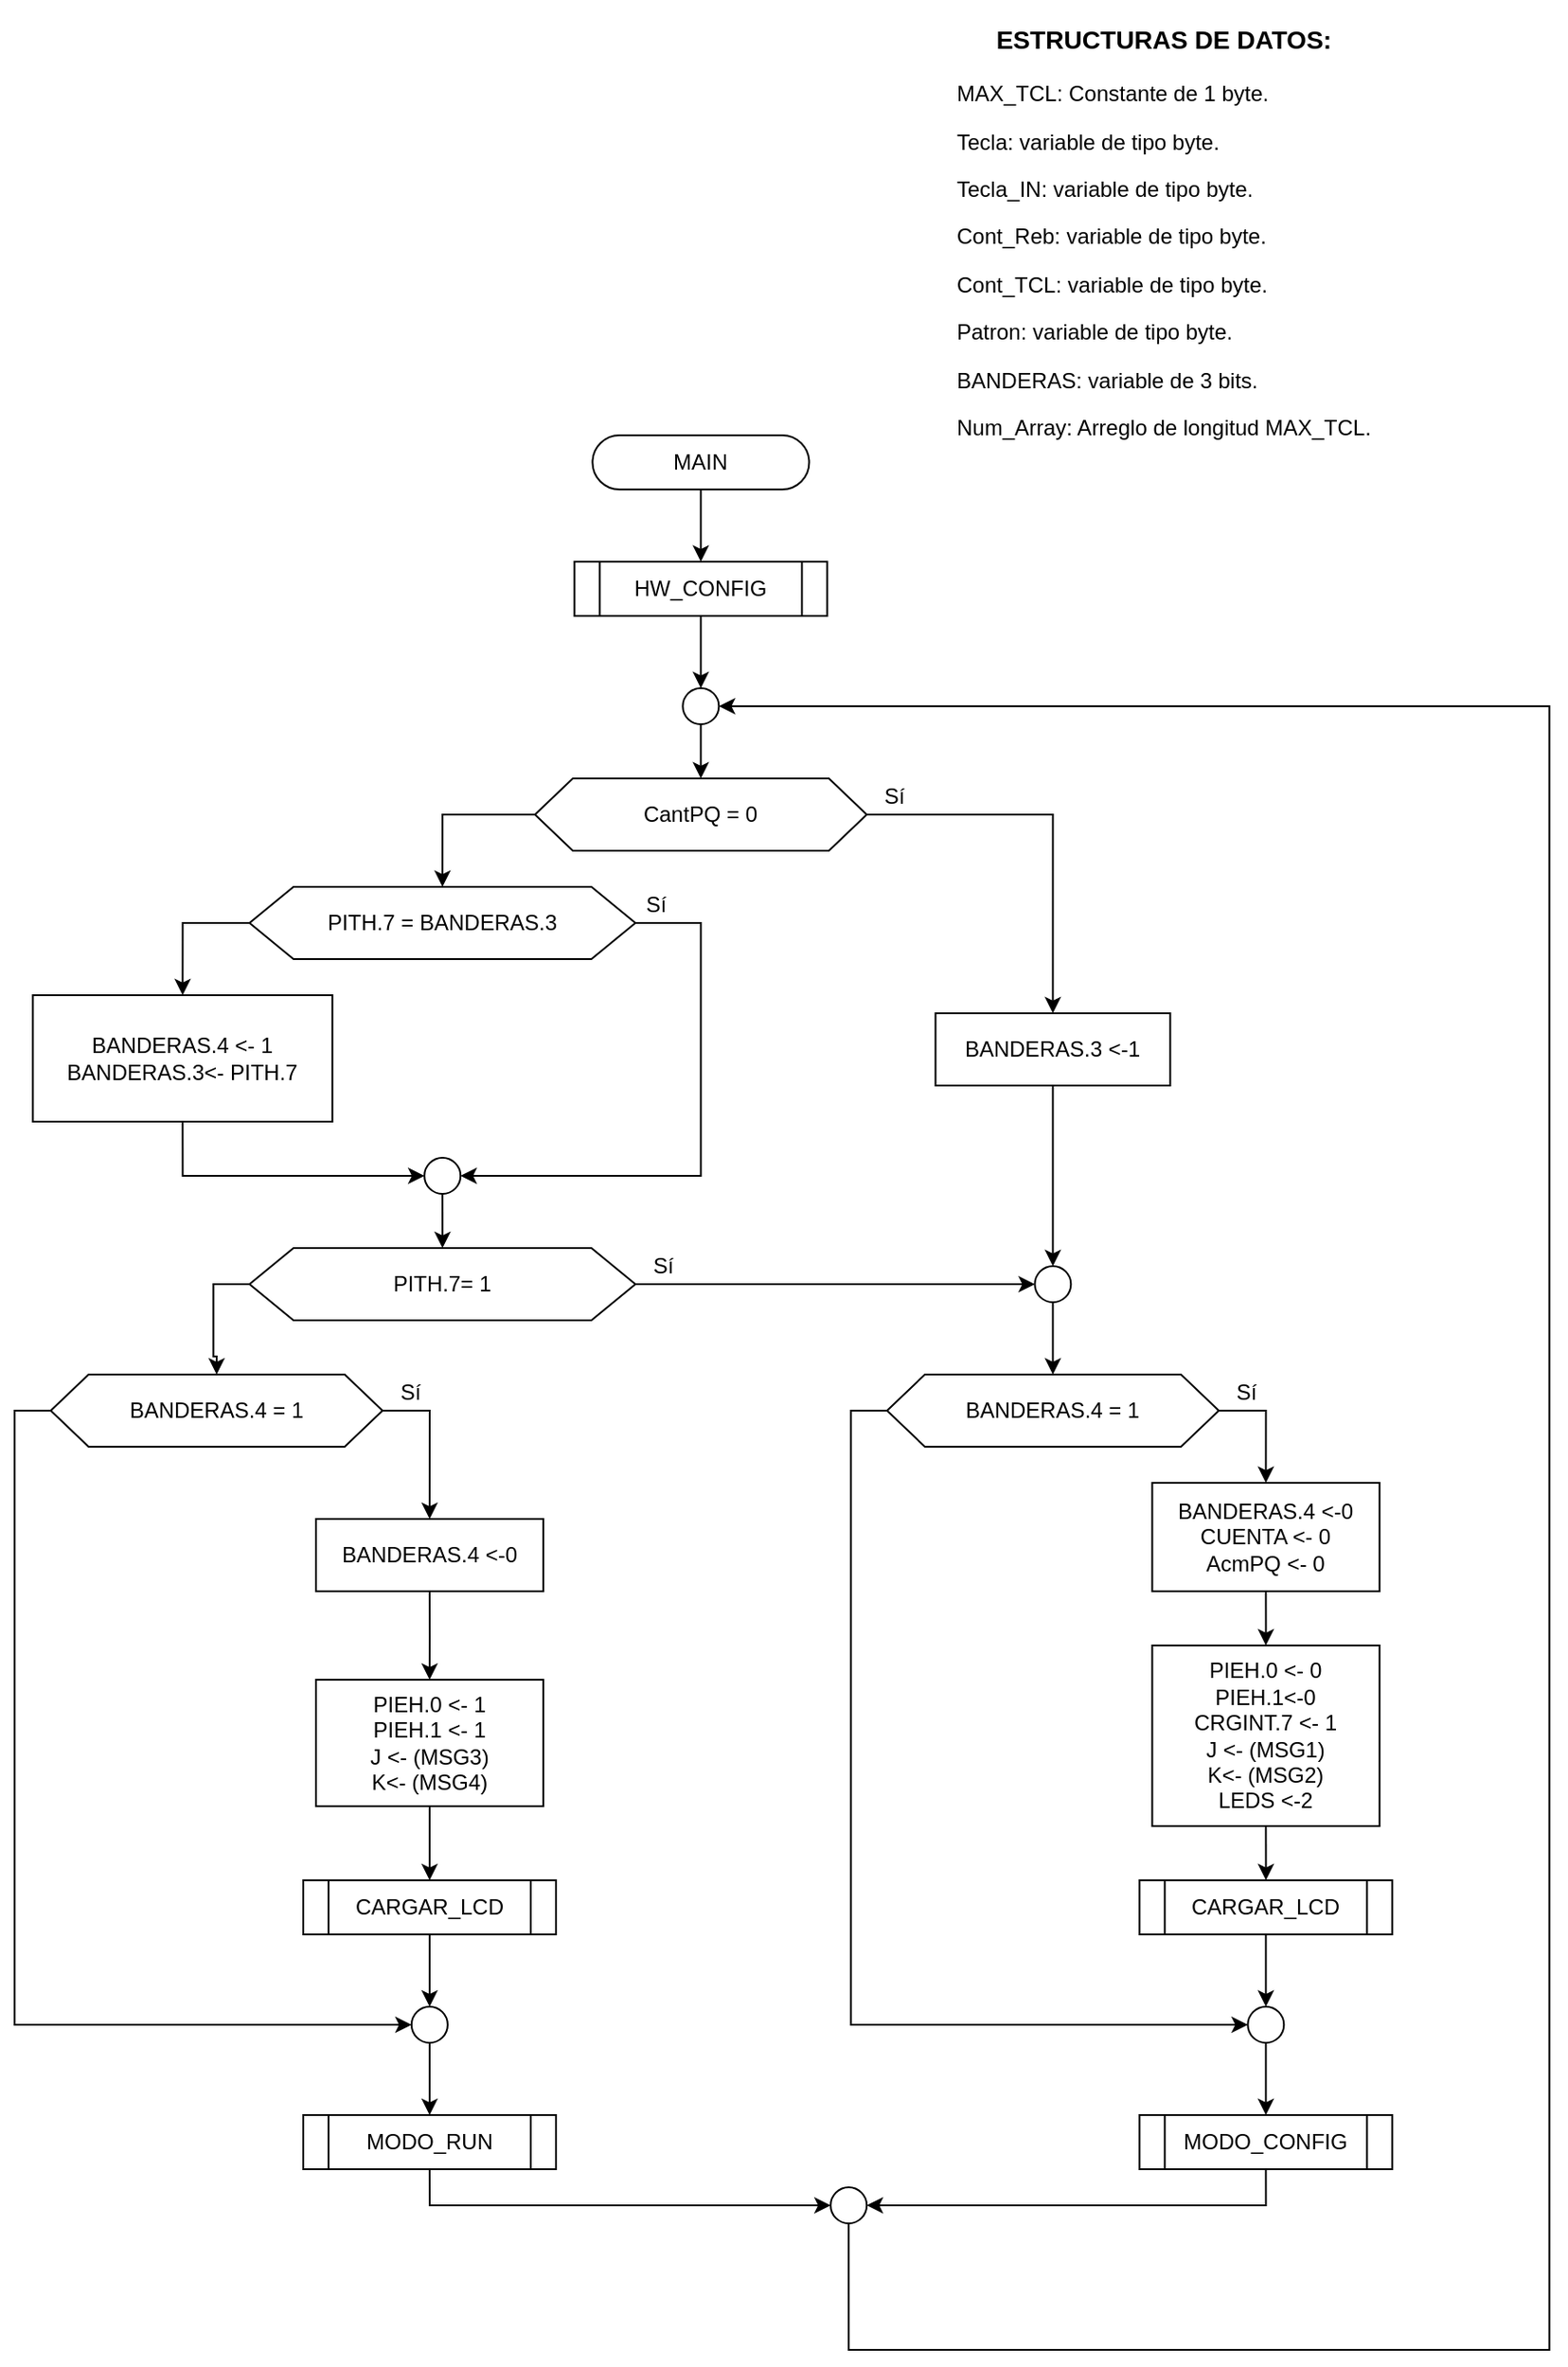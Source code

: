 <mxfile version="13.3.8" type="device"><diagram id="C5RBs43oDa-KdzZeNtuy" name="Page-1"><mxGraphModel dx="1528" dy="689" grid="1" gridSize="10" guides="1" tooltips="1" connect="1" arrows="1" fold="1" page="1" pageScale="1" pageWidth="827" pageHeight="1169" math="0" shadow="0"><root><mxCell id="WIyWlLk6GJQsqaUBKTNV-0"/><mxCell id="WIyWlLk6GJQsqaUBKTNV-1" parent="WIyWlLk6GJQsqaUBKTNV-0"/><mxCell id="udQdOlFwjfd5XkKeNRv3-1" style="edgeStyle=orthogonalEdgeStyle;rounded=0;orthogonalLoop=1;jettySize=auto;html=1;exitX=0.5;exitY=1;exitDx=0;exitDy=0;entryX=0.5;entryY=0;entryDx=0;entryDy=0;" parent="WIyWlLk6GJQsqaUBKTNV-1" source="vaPE_WUe8z_q5Ny73QcH-1" target="udQdOlFwjfd5XkKeNRv3-0" edge="1"><mxGeometry relative="1" as="geometry"/></mxCell><mxCell id="vaPE_WUe8z_q5Ny73QcH-1" value="MAIN" style="rounded=1;whiteSpace=wrap;html=1;fontSize=12;glass=0;strokeWidth=1;shadow=0;arcSize=50;" parent="WIyWlLk6GJQsqaUBKTNV-1" vertex="1"><mxGeometry x="-479.81" y="260" width="120" height="30" as="geometry"/></mxCell><mxCell id="vaPE_WUe8z_q5Ny73QcH-20" value="&lt;h3 style=&quot;text-align: center&quot;&gt;ESTRUCTURAS DE DATOS:&lt;/h3&gt;&lt;p&gt;MAX_TCL: Constante de 1 byte.&lt;/p&gt;&lt;p&gt;Tecla: variable de tipo byte.&lt;/p&gt;&lt;p&gt;Tecla_IN: variable de tipo byte.&lt;/p&gt;&lt;p&gt;Cont_Reb: variable de tipo byte.&lt;br&gt;&lt;/p&gt;&lt;p&gt;Cont_TCL: variable de tipo byte.&lt;/p&gt;&lt;p&gt;Patron: variable de tipo byte.&lt;br&gt;&lt;/p&gt;&lt;p&gt;BANDERAS: variable de 3 bits.&lt;/p&gt;&lt;p&gt;Num_Array: Arreglo de longitud MAX_TCL.&lt;/p&gt;&lt;p&gt;&lt;br&gt;&lt;/p&gt;&lt;p&gt;&lt;/p&gt;" style="text;html=1;strokeColor=none;fillColor=none;align=left;verticalAlign=middle;whiteSpace=wrap;rounded=0;" parent="WIyWlLk6GJQsqaUBKTNV-1" vertex="1"><mxGeometry x="-279.8" y="30" width="268.68" height="260" as="geometry"/></mxCell><mxCell id="vaPE_WUe8z_q5Ny73QcH-37" style="edgeStyle=orthogonalEdgeStyle;rounded=0;orthogonalLoop=1;jettySize=auto;html=1;exitX=1;exitY=0.5;exitDx=0;exitDy=0;entryX=0.5;entryY=0;entryDx=0;entryDy=0;" parent="WIyWlLk6GJQsqaUBKTNV-1" source="vaPE_WUe8z_q5Ny73QcH-31" target="vaPE_WUe8z_q5Ny73QcH-36" edge="1"><mxGeometry relative="1" as="geometry"/></mxCell><mxCell id="vaPE_WUe8z_q5Ny73QcH-62" style="edgeStyle=orthogonalEdgeStyle;rounded=0;orthogonalLoop=1;jettySize=auto;html=1;exitX=0;exitY=0.5;exitDx=0;exitDy=0;entryX=0.5;entryY=0;entryDx=0;entryDy=0;" parent="WIyWlLk6GJQsqaUBKTNV-1" source="vaPE_WUe8z_q5Ny73QcH-31" target="vaPE_WUe8z_q5Ny73QcH-61" edge="1"><mxGeometry relative="1" as="geometry"/></mxCell><mxCell id="vaPE_WUe8z_q5Ny73QcH-31" value="CantPQ = 0" style="shape=hexagon;perimeter=hexagonPerimeter2;whiteSpace=wrap;html=1;size=0.114;" parent="WIyWlLk6GJQsqaUBKTNV-1" vertex="1"><mxGeometry x="-511.68" y="450" width="183.76" height="40" as="geometry"/></mxCell><mxCell id="vaPE_WUe8z_q5Ny73QcH-34" style="edgeStyle=orthogonalEdgeStyle;rounded=0;orthogonalLoop=1;jettySize=auto;html=1;exitX=0.5;exitY=1;exitDx=0;exitDy=0;entryX=0.5;entryY=0;entryDx=0;entryDy=0;" parent="WIyWlLk6GJQsqaUBKTNV-1" edge="1"><mxGeometry relative="1" as="geometry"><mxPoint x="-419.81" y="420" as="sourcePoint"/><mxPoint x="-419.8" y="450" as="targetPoint"/></mxGeometry></mxCell><mxCell id="vaPE_WUe8z_q5Ny73QcH-32" value="" style="ellipse;whiteSpace=wrap;html=1;aspect=fixed;" parent="WIyWlLk6GJQsqaUBKTNV-1" vertex="1"><mxGeometry x="-429.81" y="400" width="20" height="20" as="geometry"/></mxCell><mxCell id="vaPE_WUe8z_q5Ny73QcH-35" value="Sí" style="text;html=1;align=center;verticalAlign=middle;resizable=0;points=[];autosize=1;" parent="WIyWlLk6GJQsqaUBKTNV-1" vertex="1"><mxGeometry x="-327.92" y="450" width="30" height="20" as="geometry"/></mxCell><mxCell id="vaPE_WUe8z_q5Ny73QcH-39" style="edgeStyle=orthogonalEdgeStyle;rounded=0;orthogonalLoop=1;jettySize=auto;html=1;exitX=0.5;exitY=1;exitDx=0;exitDy=0;entryX=0.5;entryY=0;entryDx=0;entryDy=0;" parent="WIyWlLk6GJQsqaUBKTNV-1" source="vaPE_WUe8z_q5Ny73QcH-36" target="vaPE_WUe8z_q5Ny73QcH-38" edge="1"><mxGeometry relative="1" as="geometry"/></mxCell><mxCell id="vaPE_WUe8z_q5Ny73QcH-36" value="BANDERAS.3 &amp;lt;-1" style="rounded=0;whiteSpace=wrap;html=1;" parent="WIyWlLk6GJQsqaUBKTNV-1" vertex="1"><mxGeometry x="-289.81" y="580" width="129.99" height="40" as="geometry"/></mxCell><mxCell id="vaPE_WUe8z_q5Ny73QcH-41" style="edgeStyle=orthogonalEdgeStyle;rounded=0;orthogonalLoop=1;jettySize=auto;html=1;exitX=0.5;exitY=1;exitDx=0;exitDy=0;" parent="WIyWlLk6GJQsqaUBKTNV-1" source="vaPE_WUe8z_q5Ny73QcH-38" target="vaPE_WUe8z_q5Ny73QcH-40" edge="1"><mxGeometry relative="1" as="geometry"/></mxCell><mxCell id="vaPE_WUe8z_q5Ny73QcH-38" value="" style="ellipse;whiteSpace=wrap;html=1;aspect=fixed;" parent="WIyWlLk6GJQsqaUBKTNV-1" vertex="1"><mxGeometry x="-234.81" y="720" width="20" height="20" as="geometry"/></mxCell><mxCell id="vaPE_WUe8z_q5Ny73QcH-43" style="edgeStyle=orthogonalEdgeStyle;rounded=0;orthogonalLoop=1;jettySize=auto;html=1;exitX=0;exitY=0.5;exitDx=0;exitDy=0;entryX=0;entryY=0.5;entryDx=0;entryDy=0;" parent="WIyWlLk6GJQsqaUBKTNV-1" source="vaPE_WUe8z_q5Ny73QcH-40" target="vaPE_WUe8z_q5Ny73QcH-42" edge="1"><mxGeometry relative="1" as="geometry"/></mxCell><mxCell id="vaPE_WUe8z_q5Ny73QcH-45" style="edgeStyle=orthogonalEdgeStyle;rounded=0;orthogonalLoop=1;jettySize=auto;html=1;exitX=1;exitY=0.5;exitDx=0;exitDy=0;entryX=0.5;entryY=0;entryDx=0;entryDy=0;" parent="WIyWlLk6GJQsqaUBKTNV-1" source="vaPE_WUe8z_q5Ny73QcH-40" target="vaPE_WUe8z_q5Ny73QcH-44" edge="1"><mxGeometry relative="1" as="geometry"/></mxCell><mxCell id="vaPE_WUe8z_q5Ny73QcH-40" value="BANDERAS.4 = 1" style="shape=hexagon;perimeter=hexagonPerimeter2;whiteSpace=wrap;html=1;size=0.114;" parent="WIyWlLk6GJQsqaUBKTNV-1" vertex="1"><mxGeometry x="-316.67" y="780" width="183.76" height="40" as="geometry"/></mxCell><mxCell id="vaPE_WUe8z_q5Ny73QcH-54" style="edgeStyle=orthogonalEdgeStyle;rounded=0;orthogonalLoop=1;jettySize=auto;html=1;exitX=0.5;exitY=1;exitDx=0;exitDy=0;entryX=0.5;entryY=0;entryDx=0;entryDy=0;" parent="WIyWlLk6GJQsqaUBKTNV-1" source="vaPE_WUe8z_q5Ny73QcH-42" target="vaPE_WUe8z_q5Ny73QcH-52" edge="1"><mxGeometry relative="1" as="geometry"/></mxCell><mxCell id="vaPE_WUe8z_q5Ny73QcH-42" value="" style="ellipse;whiteSpace=wrap;html=1;aspect=fixed;" parent="WIyWlLk6GJQsqaUBKTNV-1" vertex="1"><mxGeometry x="-116.83" y="1130" width="20" height="20" as="geometry"/></mxCell><mxCell id="vaPE_WUe8z_q5Ny73QcH-51" style="edgeStyle=orthogonalEdgeStyle;rounded=0;orthogonalLoop=1;jettySize=auto;html=1;exitX=0.5;exitY=1;exitDx=0;exitDy=0;" parent="WIyWlLk6GJQsqaUBKTNV-1" source="vaPE_WUe8z_q5Ny73QcH-44" target="vaPE_WUe8z_q5Ny73QcH-47" edge="1"><mxGeometry relative="1" as="geometry"/></mxCell><mxCell id="vaPE_WUe8z_q5Ny73QcH-44" value="&lt;span&gt;BANDERAS.4 &amp;lt;-0&lt;br&gt;&lt;/span&gt;CUENTA &amp;lt;- 0&lt;br&gt;&lt;span&gt;AcmPQ &amp;lt;- 0&lt;br&gt;&lt;/span&gt;" style="rounded=0;whiteSpace=wrap;html=1;" parent="WIyWlLk6GJQsqaUBKTNV-1" vertex="1"><mxGeometry x="-169.79" y="840" width="125.92" height="60" as="geometry"/></mxCell><mxCell id="vaPE_WUe8z_q5Ny73QcH-50" style="edgeStyle=orthogonalEdgeStyle;rounded=0;orthogonalLoop=1;jettySize=auto;html=1;exitX=0.5;exitY=1;exitDx=0;exitDy=0;" parent="WIyWlLk6GJQsqaUBKTNV-1" source="vaPE_WUe8z_q5Ny73QcH-47" target="vaPE_WUe8z_q5Ny73QcH-48" edge="1"><mxGeometry relative="1" as="geometry"/></mxCell><mxCell id="vaPE_WUe8z_q5Ny73QcH-47" value="&lt;span&gt;PIEH.0 &amp;lt;- 0&lt;br&gt;PIEH.1&amp;lt;-0&lt;br&gt;CRGINT.7 &amp;lt;- 1&lt;br&gt;J &amp;lt;- (MSG1)&lt;br&gt;K&amp;lt;- (MSG2)&lt;br&gt;LEDS &amp;lt;-2&lt;br&gt;&lt;/span&gt;" style="rounded=0;whiteSpace=wrap;html=1;" parent="WIyWlLk6GJQsqaUBKTNV-1" vertex="1"><mxGeometry x="-169.79" y="930" width="125.92" height="100" as="geometry"/></mxCell><mxCell id="vaPE_WUe8z_q5Ny73QcH-49" style="edgeStyle=orthogonalEdgeStyle;rounded=0;orthogonalLoop=1;jettySize=auto;html=1;exitX=0.5;exitY=1;exitDx=0;exitDy=0;entryX=0.5;entryY=0;entryDx=0;entryDy=0;" parent="WIyWlLk6GJQsqaUBKTNV-1" source="vaPE_WUe8z_q5Ny73QcH-48" target="vaPE_WUe8z_q5Ny73QcH-42" edge="1"><mxGeometry relative="1" as="geometry"/></mxCell><mxCell id="vaPE_WUe8z_q5Ny73QcH-48" value="CARGAR_LCD" style="shape=process;whiteSpace=wrap;html=1;backgroundOutline=1;" parent="WIyWlLk6GJQsqaUBKTNV-1" vertex="1"><mxGeometry x="-176.83" y="1060" width="140" height="30" as="geometry"/></mxCell><mxCell id="vaPE_WUe8z_q5Ny73QcH-56" style="edgeStyle=orthogonalEdgeStyle;rounded=0;orthogonalLoop=1;jettySize=auto;html=1;exitX=0.5;exitY=1;exitDx=0;exitDy=0;entryX=1;entryY=0.5;entryDx=0;entryDy=0;" parent="WIyWlLk6GJQsqaUBKTNV-1" source="vaPE_WUe8z_q5Ny73QcH-52" target="vaPE_WUe8z_q5Ny73QcH-55" edge="1"><mxGeometry relative="1" as="geometry"/></mxCell><mxCell id="vaPE_WUe8z_q5Ny73QcH-52" value="MODO_CONFIG" style="shape=process;whiteSpace=wrap;html=1;backgroundOutline=1;" parent="WIyWlLk6GJQsqaUBKTNV-1" vertex="1"><mxGeometry x="-176.83" y="1190" width="140" height="30" as="geometry"/></mxCell><mxCell id="vaPE_WUe8z_q5Ny73QcH-60" style="edgeStyle=orthogonalEdgeStyle;rounded=0;orthogonalLoop=1;jettySize=auto;html=1;exitX=0.5;exitY=1;exitDx=0;exitDy=0;entryX=1;entryY=0.5;entryDx=0;entryDy=0;" parent="WIyWlLk6GJQsqaUBKTNV-1" source="vaPE_WUe8z_q5Ny73QcH-55" target="vaPE_WUe8z_q5Ny73QcH-32" edge="1"><mxGeometry relative="1" as="geometry"><Array as="points"><mxPoint x="-337.8" y="1320"/><mxPoint x="50.2" y="1320"/><mxPoint x="50.2" y="410"/></Array></mxGeometry></mxCell><mxCell id="vaPE_WUe8z_q5Ny73QcH-55" value="" style="ellipse;whiteSpace=wrap;html=1;aspect=fixed;" parent="WIyWlLk6GJQsqaUBKTNV-1" vertex="1"><mxGeometry x="-347.92" y="1230" width="20" height="20" as="geometry"/></mxCell><mxCell id="vaPE_WUe8z_q5Ny73QcH-58" style="edgeStyle=orthogonalEdgeStyle;rounded=0;orthogonalLoop=1;jettySize=auto;html=1;exitX=0.5;exitY=1;exitDx=0;exitDy=0;entryX=0;entryY=0.5;entryDx=0;entryDy=0;" parent="WIyWlLk6GJQsqaUBKTNV-1" source="vaPE_WUe8z_q5Ny73QcH-57" target="vaPE_WUe8z_q5Ny73QcH-55" edge="1"><mxGeometry relative="1" as="geometry"/></mxCell><mxCell id="vaPE_WUe8z_q5Ny73QcH-57" value="MODO_RUN" style="shape=process;whiteSpace=wrap;html=1;backgroundOutline=1;" parent="WIyWlLk6GJQsqaUBKTNV-1" vertex="1"><mxGeometry x="-640.04" y="1190" width="140" height="30" as="geometry"/></mxCell><mxCell id="vaPE_WUe8z_q5Ny73QcH-67" style="edgeStyle=orthogonalEdgeStyle;rounded=0;orthogonalLoop=1;jettySize=auto;html=1;exitX=1;exitY=0.5;exitDx=0;exitDy=0;entryX=1;entryY=0.5;entryDx=0;entryDy=0;" parent="WIyWlLk6GJQsqaUBKTNV-1" source="vaPE_WUe8z_q5Ny73QcH-61" target="vaPE_WUe8z_q5Ny73QcH-63" edge="1"><mxGeometry relative="1" as="geometry"><Array as="points"><mxPoint x="-419.8" y="530"/><mxPoint x="-419.8" y="670"/></Array></mxGeometry></mxCell><mxCell id="vaPE_WUe8z_q5Ny73QcH-71" style="edgeStyle=orthogonalEdgeStyle;rounded=0;orthogonalLoop=1;jettySize=auto;html=1;exitX=0;exitY=0.5;exitDx=0;exitDy=0;entryX=0.5;entryY=0;entryDx=0;entryDy=0;" parent="WIyWlLk6GJQsqaUBKTNV-1" source="vaPE_WUe8z_q5Ny73QcH-61" target="vaPE_WUe8z_q5Ny73QcH-69" edge="1"><mxGeometry relative="1" as="geometry"/></mxCell><mxCell id="vaPE_WUe8z_q5Ny73QcH-61" value="PITH.7 = BANDERAS.3" style="shape=hexagon;perimeter=hexagonPerimeter2;whiteSpace=wrap;html=1;size=0.114;" parent="WIyWlLk6GJQsqaUBKTNV-1" vertex="1"><mxGeometry x="-669.8" y="510" width="213.76" height="40" as="geometry"/></mxCell><mxCell id="vaPE_WUe8z_q5Ny73QcH-74" style="edgeStyle=orthogonalEdgeStyle;rounded=0;orthogonalLoop=1;jettySize=auto;html=1;exitX=0.5;exitY=1;exitDx=0;exitDy=0;" parent="WIyWlLk6GJQsqaUBKTNV-1" source="vaPE_WUe8z_q5Ny73QcH-63" target="vaPE_WUe8z_q5Ny73QcH-73" edge="1"><mxGeometry relative="1" as="geometry"/></mxCell><mxCell id="vaPE_WUe8z_q5Ny73QcH-63" value="" style="ellipse;whiteSpace=wrap;html=1;aspect=fixed;" parent="WIyWlLk6GJQsqaUBKTNV-1" vertex="1"><mxGeometry x="-572.92" y="660" width="20" height="20" as="geometry"/></mxCell><mxCell id="vaPE_WUe8z_q5Ny73QcH-65" value="Sí" style="text;html=1;align=center;verticalAlign=middle;resizable=0;points=[];autosize=1;" parent="WIyWlLk6GJQsqaUBKTNV-1" vertex="1"><mxGeometry x="-132.91" y="780" width="30" height="20" as="geometry"/></mxCell><mxCell id="vaPE_WUe8z_q5Ny73QcH-70" style="edgeStyle=orthogonalEdgeStyle;rounded=0;orthogonalLoop=1;jettySize=auto;html=1;exitX=0.5;exitY=1;exitDx=0;exitDy=0;entryX=0;entryY=0.5;entryDx=0;entryDy=0;" parent="WIyWlLk6GJQsqaUBKTNV-1" source="vaPE_WUe8z_q5Ny73QcH-69" target="vaPE_WUe8z_q5Ny73QcH-63" edge="1"><mxGeometry relative="1" as="geometry"/></mxCell><mxCell id="vaPE_WUe8z_q5Ny73QcH-69" value="&lt;span&gt;BANDERAS.4 &amp;lt;- 1&lt;br&gt;&lt;/span&gt;BANDERAS.3&amp;lt;- PITH.7" style="rounded=0;whiteSpace=wrap;html=1;" parent="WIyWlLk6GJQsqaUBKTNV-1" vertex="1"><mxGeometry x="-789.8" y="570" width="165.92" height="70" as="geometry"/></mxCell><mxCell id="vaPE_WUe8z_q5Ny73QcH-72" value="Sí" style="text;html=1;align=center;verticalAlign=middle;resizable=0;points=[];autosize=1;" parent="WIyWlLk6GJQsqaUBKTNV-1" vertex="1"><mxGeometry x="-459.81" y="510" width="30" height="20" as="geometry"/></mxCell><mxCell id="vaPE_WUe8z_q5Ny73QcH-75" style="edgeStyle=orthogonalEdgeStyle;rounded=0;orthogonalLoop=1;jettySize=auto;html=1;exitX=1;exitY=0.5;exitDx=0;exitDy=0;entryX=0;entryY=0.5;entryDx=0;entryDy=0;" parent="WIyWlLk6GJQsqaUBKTNV-1" source="vaPE_WUe8z_q5Ny73QcH-73" target="vaPE_WUe8z_q5Ny73QcH-38" edge="1"><mxGeometry relative="1" as="geometry"><Array as="points"><mxPoint x="-339.8" y="730"/><mxPoint x="-339.8" y="730"/></Array></mxGeometry></mxCell><mxCell id="vaPE_WUe8z_q5Ny73QcH-91" style="edgeStyle=orthogonalEdgeStyle;rounded=0;orthogonalLoop=1;jettySize=auto;html=1;exitX=0;exitY=0.5;exitDx=0;exitDy=0;entryX=0.5;entryY=0;entryDx=0;entryDy=0;" parent="WIyWlLk6GJQsqaUBKTNV-1" source="vaPE_WUe8z_q5Ny73QcH-73" target="vaPE_WUe8z_q5Ny73QcH-82" edge="1"><mxGeometry relative="1" as="geometry"/></mxCell><mxCell id="vaPE_WUe8z_q5Ny73QcH-73" value="PITH.7= 1" style="shape=hexagon;perimeter=hexagonPerimeter2;whiteSpace=wrap;html=1;size=0.114;" parent="WIyWlLk6GJQsqaUBKTNV-1" vertex="1"><mxGeometry x="-669.8" y="710" width="213.76" height="40" as="geometry"/></mxCell><mxCell id="vaPE_WUe8z_q5Ny73QcH-79" value="Sí" style="text;html=1;align=center;verticalAlign=middle;resizable=0;points=[];autosize=1;" parent="WIyWlLk6GJQsqaUBKTNV-1" vertex="1"><mxGeometry x="-456.04" y="710" width="30" height="20" as="geometry"/></mxCell><mxCell id="vaPE_WUe8z_q5Ny73QcH-81" style="edgeStyle=orthogonalEdgeStyle;rounded=0;orthogonalLoop=1;jettySize=auto;html=1;exitX=1;exitY=0.5;exitDx=0;exitDy=0;entryX=0.5;entryY=0;entryDx=0;entryDy=0;" parent="WIyWlLk6GJQsqaUBKTNV-1" source="vaPE_WUe8z_q5Ny73QcH-82" target="vaPE_WUe8z_q5Ny73QcH-85" edge="1"><mxGeometry relative="1" as="geometry"/></mxCell><mxCell id="vaPE_WUe8z_q5Ny73QcH-94" style="edgeStyle=orthogonalEdgeStyle;rounded=0;orthogonalLoop=1;jettySize=auto;html=1;exitX=0;exitY=0.5;exitDx=0;exitDy=0;entryX=0;entryY=0.5;entryDx=0;entryDy=0;" parent="WIyWlLk6GJQsqaUBKTNV-1" source="vaPE_WUe8z_q5Ny73QcH-82" target="vaPE_WUe8z_q5Ny73QcH-83" edge="1"><mxGeometry relative="1" as="geometry"/></mxCell><mxCell id="vaPE_WUe8z_q5Ny73QcH-82" value="BANDERAS.4 = 1" style="shape=hexagon;perimeter=hexagonPerimeter2;whiteSpace=wrap;html=1;size=0.114;" parent="WIyWlLk6GJQsqaUBKTNV-1" vertex="1"><mxGeometry x="-779.88" y="780" width="183.76" height="40" as="geometry"/></mxCell><mxCell id="vaPE_WUe8z_q5Ny73QcH-93" style="edgeStyle=orthogonalEdgeStyle;rounded=0;orthogonalLoop=1;jettySize=auto;html=1;exitX=0.5;exitY=1;exitDx=0;exitDy=0;entryX=0.5;entryY=0;entryDx=0;entryDy=0;" parent="WIyWlLk6GJQsqaUBKTNV-1" source="vaPE_WUe8z_q5Ny73QcH-83" target="vaPE_WUe8z_q5Ny73QcH-57" edge="1"><mxGeometry relative="1" as="geometry"/></mxCell><mxCell id="vaPE_WUe8z_q5Ny73QcH-83" value="" style="ellipse;whiteSpace=wrap;html=1;aspect=fixed;" parent="WIyWlLk6GJQsqaUBKTNV-1" vertex="1"><mxGeometry x="-580.04" y="1130" width="20" height="20" as="geometry"/></mxCell><mxCell id="vaPE_WUe8z_q5Ny73QcH-84" style="edgeStyle=orthogonalEdgeStyle;rounded=0;orthogonalLoop=1;jettySize=auto;html=1;exitX=0.5;exitY=1;exitDx=0;exitDy=0;" parent="WIyWlLk6GJQsqaUBKTNV-1" source="vaPE_WUe8z_q5Ny73QcH-85" target="vaPE_WUe8z_q5Ny73QcH-87" edge="1"><mxGeometry relative="1" as="geometry"/></mxCell><mxCell id="vaPE_WUe8z_q5Ny73QcH-85" value="&lt;span&gt;BANDERAS.4 &amp;lt;-0&lt;br&gt;&lt;/span&gt;" style="rounded=0;whiteSpace=wrap;html=1;" parent="WIyWlLk6GJQsqaUBKTNV-1" vertex="1"><mxGeometry x="-633" y="860" width="125.92" height="40" as="geometry"/></mxCell><mxCell id="vaPE_WUe8z_q5Ny73QcH-86" style="edgeStyle=orthogonalEdgeStyle;rounded=0;orthogonalLoop=1;jettySize=auto;html=1;exitX=0.5;exitY=1;exitDx=0;exitDy=0;" parent="WIyWlLk6GJQsqaUBKTNV-1" source="vaPE_WUe8z_q5Ny73QcH-87" target="vaPE_WUe8z_q5Ny73QcH-89" edge="1"><mxGeometry relative="1" as="geometry"/></mxCell><mxCell id="vaPE_WUe8z_q5Ny73QcH-87" value="PIEH.0 &amp;lt;- 1&lt;br&gt;PIEH.1 &amp;lt;- 1&lt;br&gt;J &amp;lt;- (MSG3)&lt;br&gt;K&amp;lt;- (MSG4)&lt;span&gt;&lt;br&gt;&lt;/span&gt;" style="rounded=0;whiteSpace=wrap;html=1;" parent="WIyWlLk6GJQsqaUBKTNV-1" vertex="1"><mxGeometry x="-633" y="949" width="125.92" height="70" as="geometry"/></mxCell><mxCell id="vaPE_WUe8z_q5Ny73QcH-92" style="edgeStyle=orthogonalEdgeStyle;rounded=0;orthogonalLoop=1;jettySize=auto;html=1;exitX=0.5;exitY=1;exitDx=0;exitDy=0;entryX=0.5;entryY=0;entryDx=0;entryDy=0;" parent="WIyWlLk6GJQsqaUBKTNV-1" source="vaPE_WUe8z_q5Ny73QcH-89" target="vaPE_WUe8z_q5Ny73QcH-83" edge="1"><mxGeometry relative="1" as="geometry"/></mxCell><mxCell id="vaPE_WUe8z_q5Ny73QcH-89" value="CARGAR_LCD" style="shape=process;whiteSpace=wrap;html=1;backgroundOutline=1;" parent="WIyWlLk6GJQsqaUBKTNV-1" vertex="1"><mxGeometry x="-640.04" y="1060" width="140" height="30" as="geometry"/></mxCell><mxCell id="vaPE_WUe8z_q5Ny73QcH-90" value="Sí" style="text;html=1;align=center;verticalAlign=middle;resizable=0;points=[];autosize=1;" parent="WIyWlLk6GJQsqaUBKTNV-1" vertex="1"><mxGeometry x="-596.12" y="780" width="30" height="20" as="geometry"/></mxCell><mxCell id="udQdOlFwjfd5XkKeNRv3-2" style="edgeStyle=orthogonalEdgeStyle;rounded=0;orthogonalLoop=1;jettySize=auto;html=1;exitX=0.5;exitY=1;exitDx=0;exitDy=0;entryX=0.5;entryY=0;entryDx=0;entryDy=0;" parent="WIyWlLk6GJQsqaUBKTNV-1" source="udQdOlFwjfd5XkKeNRv3-0" target="vaPE_WUe8z_q5Ny73QcH-32" edge="1"><mxGeometry relative="1" as="geometry"/></mxCell><mxCell id="udQdOlFwjfd5XkKeNRv3-0" value="HW_CONFIG" style="shape=process;whiteSpace=wrap;html=1;backgroundOutline=1;" parent="WIyWlLk6GJQsqaUBKTNV-1" vertex="1"><mxGeometry x="-489.81" y="330" width="140" height="30" as="geometry"/></mxCell></root></mxGraphModel></diagram></mxfile>